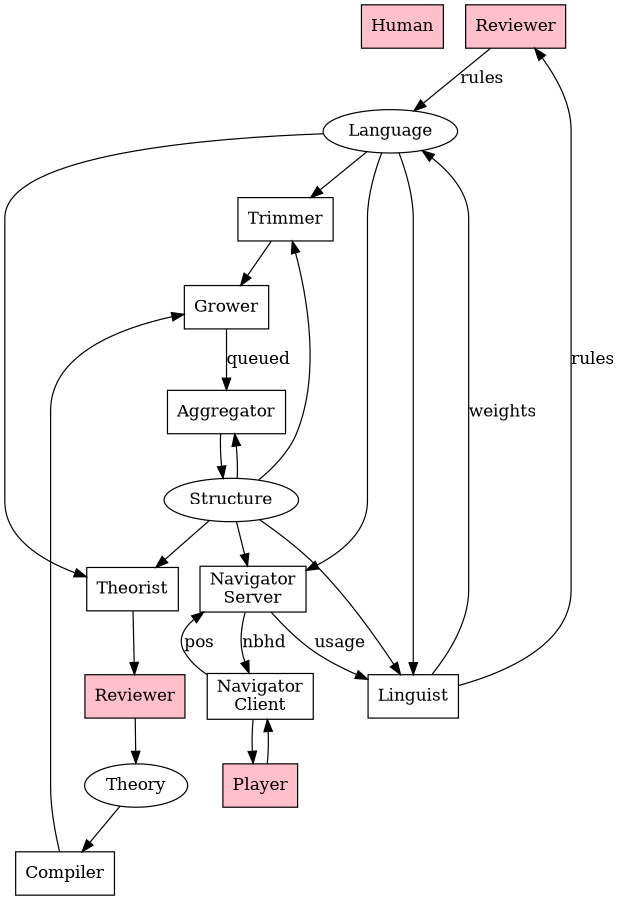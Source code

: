 digraph G {
	overlap=false;
	size="6,6";

	node [shape=box];
	Human [style=filled, fillcolor=pink];

	lang_reviewer [label="Reviewer", style=filled, fillcolor=pink];
	theory_reviewer [label="Reviewer", style=filled, fillcolor=pink];

	subgraph _cluster_grower {
		color = gray;
		Grower;
	}

	Structure -> Trimmer;
	Language -> Trimmer;
	Trimmer -> Grower;
	Grower -> Aggregator [label="queued"];
	Aggregator -> Structure;
	Structure -> Aggregator;

	Structure -> Theorist;
	Language ->  Theorist;
	Theorist -> theory_reviewer -> Theory -> Compiler -> Grower;

	Structure -> Linguist;
	Language -> Linguist;
	//Linguist -> lang_reviewer -> Language;
	Linguist -> Language [label="weights"];
	Linguist -> lang_reviewer -> Language [label="rules"];

	subgraph _cluster_navigator {
		color = gray;
		//node [shape=box];
		Player [style=filled, fillcolor=pink];
		nav_client [label="Navigator\nClient"];
		nav_client -> Player;
		Player -> nav_client;
	}

	nav_server [label="Navigator\nServer"];
	nav_client -> nav_server [label="pos"];
	nav_server -> nav_client [label="nbhd"];
	Structure -> nav_server;
	Language -> nav_server;
	nav_server -> Linguist [label="usage"];

	// data
	Language [shape=ellipse];
	Theory [shape=ellipse];
	Structure [shape=ellipse];
}
